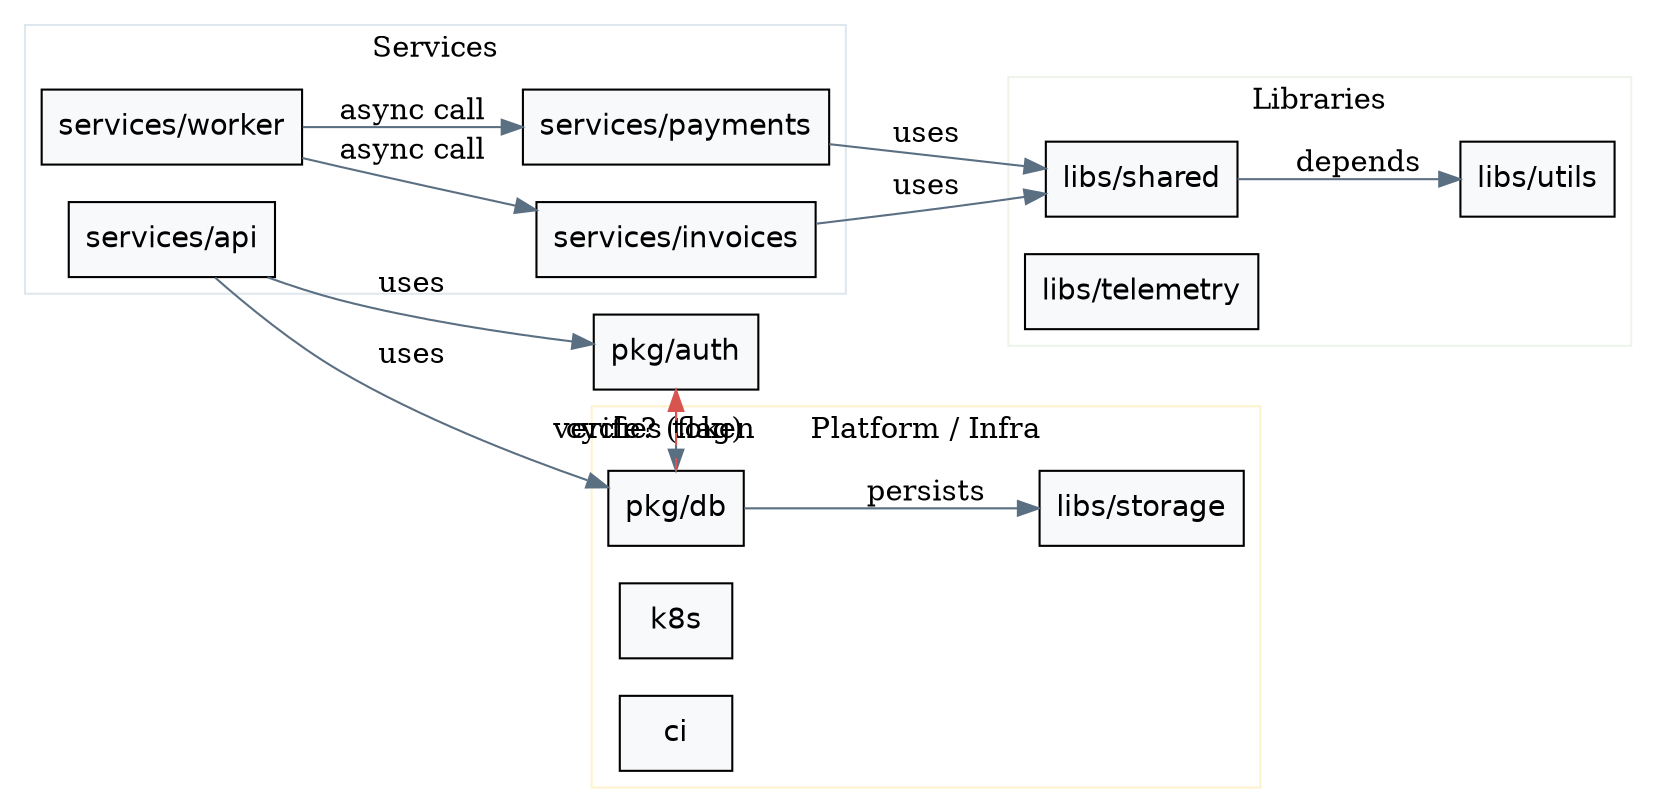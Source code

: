 # Graphviz DOT: sample repository dependency graph
# Render with: dot -Tsvg audits/examples/dependency_graph.dot -o audits/examples/dependency_graph.svg
# or: dot -Tpng audits/examples/dependency_graph.dot -o audits/examples/dependency_graph.png
#
# See plan: [`audits/repository_continuity_architecture_plan.md`](audits/repository_continuity_architecture_plan.md:1)

digraph repo_dependency_graph {
  rankdir=LR;
  node [shape=box, style=filled, fillcolor="#f8f9fa", fontname="Helvetica"];
  edge [color="#5b6f82"];

  "services/api" -> "pkg/auth"  [label="uses"];
  "services/api" -> "pkg/db"    [label="uses"];
  "services/payments" -> "libs/shared" [label="uses"];
  "services/invoices" -> "libs/shared" [label="uses"];
  "pkg/auth" -> "pkg/db" [label="verifies token"];
  "pkg/db" -> "libs/storage" [label="persists"];
  "libs/shared" -> "libs/utils" [label="depends"];
  "services/worker" -> "services/payments" [label="async call"];
  "services/worker" -> "services/invoices" [label="async call"];

  subgraph cluster_services {
    label="Services";
    color="#dfe7ef";
    "services/api"; "services/payments"; "services/invoices"; "services/worker";
  }

  subgraph cluster_libs {
    label="Libraries";
    color="#eef4ea";
    "libs/shared"; "libs/utils"; "libs/telemetry";
  }

  subgraph cluster_platform {
    label="Platform / Infra";
    color="#fff3cd";
    "pkg/db"; "libs/storage"; "k8s"; "ci";
  }

  // example cycle marker (for illustration only)
  // If this appears in your real graph, treat as P0 and break it via adapter/interface
  "pkg/db" -> "pkg/auth" [style=dashed, color="#d9534f", label="cycle? (flag)"];
}